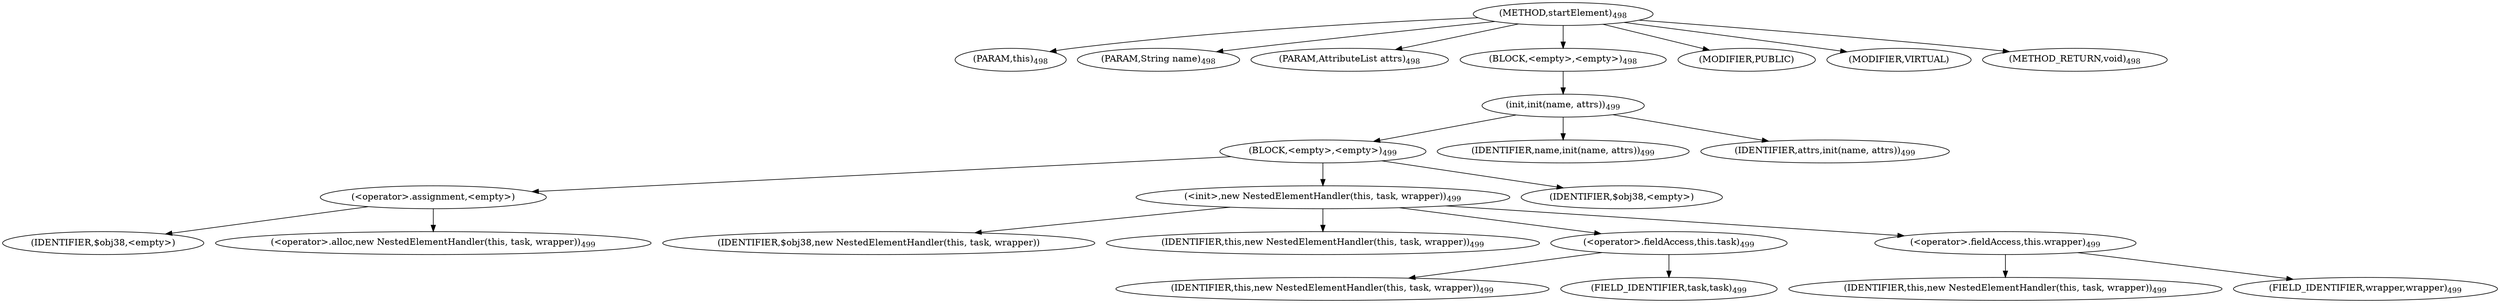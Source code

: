 digraph "startElement" {  
"1591" [label = <(METHOD,startElement)<SUB>498</SUB>> ]
"83" [label = <(PARAM,this)<SUB>498</SUB>> ]
"1592" [label = <(PARAM,String name)<SUB>498</SUB>> ]
"1593" [label = <(PARAM,AttributeList attrs)<SUB>498</SUB>> ]
"1594" [label = <(BLOCK,&lt;empty&gt;,&lt;empty&gt;)<SUB>498</SUB>> ]
"1595" [label = <(init,init(name, attrs))<SUB>499</SUB>> ]
"1596" [label = <(BLOCK,&lt;empty&gt;,&lt;empty&gt;)<SUB>499</SUB>> ]
"1597" [label = <(&lt;operator&gt;.assignment,&lt;empty&gt;)> ]
"1598" [label = <(IDENTIFIER,$obj38,&lt;empty&gt;)> ]
"1599" [label = <(&lt;operator&gt;.alloc,new NestedElementHandler(this, task, wrapper))<SUB>499</SUB>> ]
"1600" [label = <(&lt;init&gt;,new NestedElementHandler(this, task, wrapper))<SUB>499</SUB>> ]
"1601" [label = <(IDENTIFIER,$obj38,new NestedElementHandler(this, task, wrapper))> ]
"82" [label = <(IDENTIFIER,this,new NestedElementHandler(this, task, wrapper))<SUB>499</SUB>> ]
"1602" [label = <(&lt;operator&gt;.fieldAccess,this.task)<SUB>499</SUB>> ]
"1603" [label = <(IDENTIFIER,this,new NestedElementHandler(this, task, wrapper))<SUB>499</SUB>> ]
"1604" [label = <(FIELD_IDENTIFIER,task,task)<SUB>499</SUB>> ]
"1605" [label = <(&lt;operator&gt;.fieldAccess,this.wrapper)<SUB>499</SUB>> ]
"1606" [label = <(IDENTIFIER,this,new NestedElementHandler(this, task, wrapper))<SUB>499</SUB>> ]
"1607" [label = <(FIELD_IDENTIFIER,wrapper,wrapper)<SUB>499</SUB>> ]
"1608" [label = <(IDENTIFIER,$obj38,&lt;empty&gt;)> ]
"1609" [label = <(IDENTIFIER,name,init(name, attrs))<SUB>499</SUB>> ]
"1610" [label = <(IDENTIFIER,attrs,init(name, attrs))<SUB>499</SUB>> ]
"1611" [label = <(MODIFIER,PUBLIC)> ]
"1612" [label = <(MODIFIER,VIRTUAL)> ]
"1613" [label = <(METHOD_RETURN,void)<SUB>498</SUB>> ]
  "1591" -> "83" 
  "1591" -> "1592" 
  "1591" -> "1593" 
  "1591" -> "1594" 
  "1591" -> "1611" 
  "1591" -> "1612" 
  "1591" -> "1613" 
  "1594" -> "1595" 
  "1595" -> "1596" 
  "1595" -> "1609" 
  "1595" -> "1610" 
  "1596" -> "1597" 
  "1596" -> "1600" 
  "1596" -> "1608" 
  "1597" -> "1598" 
  "1597" -> "1599" 
  "1600" -> "1601" 
  "1600" -> "82" 
  "1600" -> "1602" 
  "1600" -> "1605" 
  "1602" -> "1603" 
  "1602" -> "1604" 
  "1605" -> "1606" 
  "1605" -> "1607" 
}

